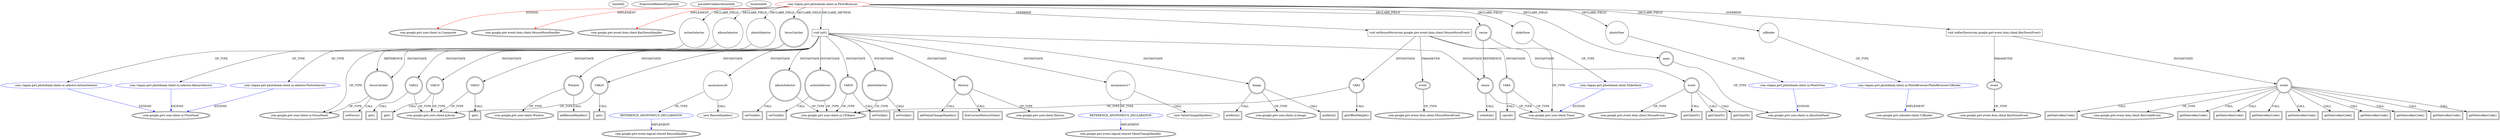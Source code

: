 digraph {
baseInfo[graphId=4600,category="extension_graph",isAnonymous=false,possibleRelation=true]
frameworkRelatedTypesInfo[0="com.google.gwt.user.client.ui.Composite",1="com.google.gwt.event.dom.client.MouseMoveHandler",2="com.google.gwt.event.dom.client.KeyDownHandler"]
possibleCollaborationsInfo[0="4600~CLIENT_METHOD_DECLARATION-INSTANTIATION-~com.google.gwt.user.client.ui.Composite com.google.gwt.event.dom.client.MouseMoveHandler com.google.gwt.event.dom.client.KeyDownHandler ~com.google.gwt.event.logical.shared.ResizeHandler ~false~true",1="4600~FIELD_DECLARATION-~com.google.gwt.user.client.ui.Composite com.google.gwt.event.dom.client.MouseMoveHandler com.google.gwt.event.dom.client.KeyDownHandler ~com.google.gwt.user.client.Timer ~false~false",2="4600~FIELD_DECLARATION-~com.google.gwt.user.client.ui.Composite com.google.gwt.event.dom.client.MouseMoveHandler com.google.gwt.event.dom.client.KeyDownHandler ~com.google.gwt.uibinder.client.UiBinder ~false~false",3="4600~FIELD_DECLARATION-~com.google.gwt.user.client.ui.Composite com.google.gwt.event.dom.client.MouseMoveHandler com.google.gwt.event.dom.client.KeyDownHandler ~com.google.gwt.user.client.ui.AbsolutePanel ~false~false",4="4600~CLIENT_METHOD_DECLARATION-INSTANTIATION-~com.google.gwt.user.client.ui.Composite com.google.gwt.event.dom.client.MouseMoveHandler com.google.gwt.event.dom.client.KeyDownHandler ~com.google.gwt.event.logical.shared.ValueChangeHandler ~false~true",5="4600~FIELD_DECLARATION-~com.google.gwt.user.client.ui.Composite com.google.gwt.event.dom.client.MouseMoveHandler com.google.gwt.event.dom.client.KeyDownHandler ~com.google.gwt.user.client.ui.FlowPanel ~false~false"]
locationInfo[projectName="vlapan-PhotoBank",filePath="/vlapan-PhotoBank/PhotoBank-master/src/com/vlapan/gwt/photobank/client/ui/PhotoBrowser.java",contextSignature="PhotoBrowser",graphId="4600"]
0[label="com.vlapan.gwt.photobank.client.ui.PhotoBrowser",vertexType="ROOT_CLIENT_CLASS_DECLARATION",isFrameworkType=false,color=red]
1[label="com.google.gwt.user.client.ui.Composite",vertexType="FRAMEWORK_CLASS_TYPE",isFrameworkType=true,peripheries=2]
2[label="com.google.gwt.event.dom.client.MouseMoveHandler",vertexType="FRAMEWORK_INTERFACE_TYPE",isFrameworkType=true,peripheries=2]
3[label="com.google.gwt.event.dom.client.KeyDownHandler",vertexType="FRAMEWORK_INTERFACE_TYPE",isFrameworkType=true,peripheries=2]
4[label="actionSelector",vertexType="FIELD_DECLARATION",isFrameworkType=false,shape=circle]
5[label="com.vlapan.gwt.photobank.client.ui.selector.ActionSelector",vertexType="REFERENCE_CLIENT_CLASS_DECLARATION",isFrameworkType=false,color=blue]
6[label="com.google.gwt.user.client.ui.FlowPanel",vertexType="FRAMEWORK_CLASS_TYPE",isFrameworkType=true,peripheries=2]
7[label="albumSelector",vertexType="FIELD_DECLARATION",isFrameworkType=false,shape=circle]
8[label="com.vlapan.gwt.photobank.client.ui.selector.AlbumSelector",vertexType="REFERENCE_CLIENT_CLASS_DECLARATION",isFrameworkType=false,color=blue]
10[label="focusCatcher",vertexType="FIELD_DECLARATION",isFrameworkType=true,peripheries=2,shape=circle]
11[label="com.google.gwt.user.client.ui.FocusPanel",vertexType="FRAMEWORK_CLASS_TYPE",isFrameworkType=true,peripheries=2]
12[label="main",vertexType="FIELD_DECLARATION",isFrameworkType=true,peripheries=2,shape=circle]
13[label="com.google.gwt.user.client.ui.AbsolutePanel",vertexType="FRAMEWORK_CLASS_TYPE",isFrameworkType=true,peripheries=2]
14[label="photoSelector",vertexType="FIELD_DECLARATION",isFrameworkType=false,shape=circle]
15[label="com.vlapan.gwt.photobank.client.ui.selector.PhotoSelector",vertexType="REFERENCE_CLIENT_CLASS_DECLARATION",isFrameworkType=false,color=blue]
17[label="photoView",vertexType="FIELD_DECLARATION",isFrameworkType=false,shape=circle]
18[label="com.vlapan.gwt.photobank.client.ui.PhotoView",vertexType="REFERENCE_CLIENT_CLASS_DECLARATION",isFrameworkType=false,color=blue]
20[label="resize",vertexType="FIELD_DECLARATION",isFrameworkType=true,peripheries=2,shape=circle]
21[label="com.google.gwt.user.client.Timer",vertexType="FRAMEWORK_CLASS_TYPE",isFrameworkType=true,peripheries=2]
22[label="slideShow",vertexType="FIELD_DECLARATION",isFrameworkType=false,shape=circle]
23[label="com.vlapan.gwt.photobank.client.SlideShow",vertexType="REFERENCE_CLIENT_CLASS_DECLARATION",isFrameworkType=false,color=blue]
25[label="uiBinder",vertexType="FIELD_DECLARATION",isFrameworkType=false,shape=circle]
26[label="com.vlapan.gwt.photobank.client.ui.PhotoBrowser.PhotoBrowserUiBinder",vertexType="REFERENCE_CLIENT_CLASS_DECLARATION",isFrameworkType=false,color=blue]
27[label="com.google.gwt.uibinder.client.UiBinder",vertexType="FRAMEWORK_INTERFACE_TYPE",isFrameworkType=true,peripheries=2]
28[label="void onMouseMove(com.google.gwt.event.dom.client.MouseMoveEvent)",vertexType="OVERRIDING_METHOD_DECLARATION",isFrameworkType=false,shape=box]
29[label="event",vertexType="PARAMETER_DECLARATION",isFrameworkType=true,peripheries=2]
30[label="com.google.gwt.event.dom.client.MouseMoveEvent",vertexType="FRAMEWORK_CLASS_TYPE",isFrameworkType=true,peripheries=2]
31[label="event",vertexType="VARIABLE_EXPRESION",isFrameworkType=true,peripheries=2,shape=circle]
33[label="com.google.gwt.event.dom.client.MouseEvent",vertexType="FRAMEWORK_CLASS_TYPE",isFrameworkType=true,peripheries=2]
32[label="getClientY()",vertexType="INSIDE_CALL",isFrameworkType=true,peripheries=2,shape=box]
35[label="getClientY()",vertexType="INSIDE_CALL",isFrameworkType=true,peripheries=2,shape=box]
36[label="VAR2",vertexType="VARIABLE_EXPRESION",isFrameworkType=true,peripheries=2,shape=circle]
38[label="com.google.gwt.user.client.ui.UIObject",vertexType="FRAMEWORK_CLASS_TYPE",isFrameworkType=true,peripheries=2]
37[label="getOffsetHeight()",vertexType="INSIDE_CALL",isFrameworkType=true,peripheries=2,shape=box]
40[label="getClientX()",vertexType="INSIDE_CALL",isFrameworkType=true,peripheries=2,shape=box]
41[label="VAR4",vertexType="VARIABLE_EXPRESION",isFrameworkType=true,peripheries=2,shape=circle]
42[label="cancel()",vertexType="INSIDE_CALL",isFrameworkType=true,peripheries=2,shape=box]
44[label="void onKeyDown(com.google.gwt.event.dom.client.KeyDownEvent)",vertexType="OVERRIDING_METHOD_DECLARATION",isFrameworkType=false,shape=box]
45[label="event",vertexType="PARAMETER_DECLARATION",isFrameworkType=true,peripheries=2]
46[label="com.google.gwt.event.dom.client.KeyDownEvent",vertexType="FRAMEWORK_CLASS_TYPE",isFrameworkType=true,peripheries=2]
47[label="event",vertexType="VARIABLE_EXPRESION",isFrameworkType=true,peripheries=2,shape=circle]
49[label="com.google.gwt.event.dom.client.KeyCodeEvent",vertexType="FRAMEWORK_CLASS_TYPE",isFrameworkType=true,peripheries=2]
48[label="getNativeKeyCode()",vertexType="INSIDE_CALL",isFrameworkType=true,peripheries=2,shape=box]
51[label="getNativeKeyCode()",vertexType="INSIDE_CALL",isFrameworkType=true,peripheries=2,shape=box]
53[label="getNativeKeyCode()",vertexType="INSIDE_CALL",isFrameworkType=true,peripheries=2,shape=box]
55[label="getNativeKeyCode()",vertexType="INSIDE_CALL",isFrameworkType=true,peripheries=2,shape=box]
57[label="getNativeKeyCode()",vertexType="INSIDE_CALL",isFrameworkType=true,peripheries=2,shape=box]
59[label="getNativeKeyCode()",vertexType="INSIDE_CALL",isFrameworkType=true,peripheries=2,shape=box]
61[label="getNativeKeyCode()",vertexType="INSIDE_CALL",isFrameworkType=true,peripheries=2,shape=box]
63[label="getNativeKeyCode()",vertexType="INSIDE_CALL",isFrameworkType=true,peripheries=2,shape=box]
65[label="getNativeKeyCode()",vertexType="INSIDE_CALL",isFrameworkType=true,peripheries=2,shape=box]
67[label="getNativeKeyCode()",vertexType="INSIDE_CALL",isFrameworkType=true,peripheries=2,shape=box]
69[label="void init()",vertexType="CLIENT_METHOD_DECLARATION",isFrameworkType=false,shape=box]
70[label="focusCatcher",vertexType="VARIABLE_EXPRESION",isFrameworkType=true,peripheries=2,shape=circle]
71[label="setFocus()",vertexType="INSIDE_CALL",isFrameworkType=true,peripheries=2,shape=box]
73[label="History",vertexType="VARIABLE_EXPRESION",isFrameworkType=true,peripheries=2,shape=circle]
75[label="com.google.gwt.user.client.History",vertexType="FRAMEWORK_CLASS_TYPE",isFrameworkType=true,peripheries=2]
74[label="addValueChangeHandler()",vertexType="INSIDE_CALL",isFrameworkType=true,peripheries=2,shape=box]
77[label="anonymous17",vertexType="VARIABLE_EXPRESION",isFrameworkType=false,shape=circle]
78[label="REFERENCE_ANONYMOUS_DECLARATION",vertexType="REFERENCE_ANONYMOUS_DECLARATION",isFrameworkType=false,color=blue]
79[label="com.google.gwt.event.logical.shared.ValueChangeHandler",vertexType="FRAMEWORK_INTERFACE_TYPE",isFrameworkType=true,peripheries=2]
76[label="new ValueChangeHandler()",vertexType="CONSTRUCTOR_CALL",isFrameworkType=false]
80[label="Image",vertexType="VARIABLE_EXPRESION",isFrameworkType=true,peripheries=2,shape=circle]
82[label="com.google.gwt.user.client.ui.Image",vertexType="FRAMEWORK_CLASS_TYPE",isFrameworkType=true,peripheries=2]
81[label="prefetch()",vertexType="INSIDE_CALL",isFrameworkType=true,peripheries=2,shape=box]
83[label="VAR19",vertexType="VARIABLE_EXPRESION",isFrameworkType=true,peripheries=2,shape=circle]
85[label="com.google.gwt.core.client.JsArray",vertexType="FRAMEWORK_CLASS_TYPE",isFrameworkType=true,peripheries=2]
84[label="get()",vertexType="INSIDE_CALL",isFrameworkType=true,peripheries=2,shape=box]
86[label="VAR20",vertexType="VARIABLE_EXPRESION",isFrameworkType=true,peripheries=2,shape=circle]
87[label="get()",vertexType="INSIDE_CALL",isFrameworkType=true,peripheries=2,shape=box]
90[label="prefetch()",vertexType="INSIDE_CALL",isFrameworkType=true,peripheries=2,shape=box]
91[label="VAR22",vertexType="VARIABLE_EXPRESION",isFrameworkType=true,peripheries=2,shape=circle]
92[label="get()",vertexType="INSIDE_CALL",isFrameworkType=true,peripheries=2,shape=box]
94[label="VAR23",vertexType="VARIABLE_EXPRESION",isFrameworkType=true,peripheries=2,shape=circle]
95[label="get()",vertexType="INSIDE_CALL",isFrameworkType=true,peripheries=2,shape=box]
98[label="fireCurrentHistoryState()",vertexType="INSIDE_CALL",isFrameworkType=true,peripheries=2,shape=box]
99[label="Window",vertexType="VARIABLE_EXPRESION",isFrameworkType=true,peripheries=2,shape=circle]
101[label="com.google.gwt.user.client.Window",vertexType="FRAMEWORK_CLASS_TYPE",isFrameworkType=true,peripheries=2]
100[label="addResizeHandler()",vertexType="INSIDE_CALL",isFrameworkType=true,peripheries=2,shape=box]
103[label="anonymous26",vertexType="VARIABLE_EXPRESION",isFrameworkType=false,shape=circle]
104[label="REFERENCE_ANONYMOUS_DECLARATION",vertexType="REFERENCE_ANONYMOUS_DECLARATION",isFrameworkType=false,color=blue]
105[label="com.google.gwt.event.logical.shared.ResizeHandler",vertexType="FRAMEWORK_INTERFACE_TYPE",isFrameworkType=true,peripheries=2]
102[label="new ResizeHandler()",vertexType="CONSTRUCTOR_CALL",isFrameworkType=false]
106[label="albumSelector",vertexType="VARIABLE_EXPRESION",isFrameworkType=true,peripheries=2,shape=circle]
107[label="setVisible()",vertexType="INSIDE_CALL",isFrameworkType=true,peripheries=2,shape=box]
109[label="actionSelector",vertexType="VARIABLE_EXPRESION",isFrameworkType=true,peripheries=2,shape=circle]
110[label="setVisible()",vertexType="INSIDE_CALL",isFrameworkType=true,peripheries=2,shape=box]
112[label="photoSelector",vertexType="VARIABLE_EXPRESION",isFrameworkType=true,peripheries=2,shape=circle]
113[label="setVisible()",vertexType="INSIDE_CALL",isFrameworkType=true,peripheries=2,shape=box]
115[label="VAR30",vertexType="VARIABLE_EXPRESION",isFrameworkType=true,peripheries=2,shape=circle]
116[label="setVisible()",vertexType="INSIDE_CALL",isFrameworkType=true,peripheries=2,shape=box]
118[label="resize",vertexType="VARIABLE_EXPRESION",isFrameworkType=true,peripheries=2,shape=circle]
119[label="schedule()",vertexType="INSIDE_CALL",isFrameworkType=true,peripheries=2,shape=box]
0->1[label="EXTEND",color=red]
0->2[label="IMPLEMENT",color=red]
0->3[label="IMPLEMENT",color=red]
0->4[label="DECLARE_FIELD"]
5->6[label="EXTEND",color=blue]
4->5[label="OF_TYPE"]
0->7[label="DECLARE_FIELD"]
8->6[label="EXTEND",color=blue]
7->8[label="OF_TYPE"]
0->10[label="DECLARE_FIELD"]
10->11[label="OF_TYPE"]
0->12[label="DECLARE_FIELD"]
12->13[label="OF_TYPE"]
0->14[label="DECLARE_FIELD"]
15->6[label="EXTEND",color=blue]
14->15[label="OF_TYPE"]
0->17[label="DECLARE_FIELD"]
18->13[label="EXTEND",color=blue]
17->18[label="OF_TYPE"]
0->20[label="DECLARE_FIELD"]
20->21[label="OF_TYPE"]
0->22[label="DECLARE_FIELD"]
23->21[label="EXTEND",color=blue]
22->23[label="OF_TYPE"]
0->25[label="DECLARE_FIELD"]
26->27[label="IMPLEMENT",color=blue]
25->26[label="OF_TYPE"]
0->28[label="OVERRIDE"]
29->30[label="OF_TYPE"]
28->29[label="PARAMETER"]
28->31[label="INSTANTIATE"]
31->33[label="OF_TYPE"]
31->32[label="CALL"]
31->35[label="CALL"]
28->36[label="INSTANTIATE"]
36->38[label="OF_TYPE"]
36->37[label="CALL"]
31->40[label="CALL"]
28->41[label="INSTANTIATE"]
41->21[label="OF_TYPE"]
41->42[label="CALL"]
0->44[label="OVERRIDE"]
45->46[label="OF_TYPE"]
44->45[label="PARAMETER"]
44->47[label="INSTANTIATE"]
47->49[label="OF_TYPE"]
47->48[label="CALL"]
47->51[label="CALL"]
47->53[label="CALL"]
47->55[label="CALL"]
47->57[label="CALL"]
47->59[label="CALL"]
47->61[label="CALL"]
47->63[label="CALL"]
47->65[label="CALL"]
47->67[label="CALL"]
0->69[label="DECLARE_METHOD"]
69->70[label="INSTANTIATE"]
10->70[label="REFERENCE"]
70->11[label="OF_TYPE"]
70->71[label="CALL"]
69->73[label="INSTANTIATE"]
73->75[label="OF_TYPE"]
73->74[label="CALL"]
69->77[label="INSTANTIATE"]
78->79[label="IMPLEMENT",color=blue]
77->78[label="OF_TYPE"]
77->76[label="CALL"]
69->80[label="INSTANTIATE"]
80->82[label="OF_TYPE"]
80->81[label="CALL"]
69->83[label="INSTANTIATE"]
83->85[label="OF_TYPE"]
83->84[label="CALL"]
69->86[label="INSTANTIATE"]
86->85[label="OF_TYPE"]
86->87[label="CALL"]
80->90[label="CALL"]
69->91[label="INSTANTIATE"]
91->85[label="OF_TYPE"]
91->92[label="CALL"]
69->94[label="INSTANTIATE"]
94->85[label="OF_TYPE"]
94->95[label="CALL"]
73->98[label="CALL"]
69->99[label="INSTANTIATE"]
99->101[label="OF_TYPE"]
99->100[label="CALL"]
69->103[label="INSTANTIATE"]
104->105[label="IMPLEMENT",color=blue]
103->104[label="OF_TYPE"]
103->102[label="CALL"]
69->106[label="INSTANTIATE"]
106->38[label="OF_TYPE"]
106->107[label="CALL"]
69->109[label="INSTANTIATE"]
109->38[label="OF_TYPE"]
109->110[label="CALL"]
69->112[label="INSTANTIATE"]
112->38[label="OF_TYPE"]
112->113[label="CALL"]
69->115[label="INSTANTIATE"]
115->38[label="OF_TYPE"]
115->116[label="CALL"]
69->118[label="INSTANTIATE"]
20->118[label="REFERENCE"]
118->21[label="OF_TYPE"]
118->119[label="CALL"]
}
